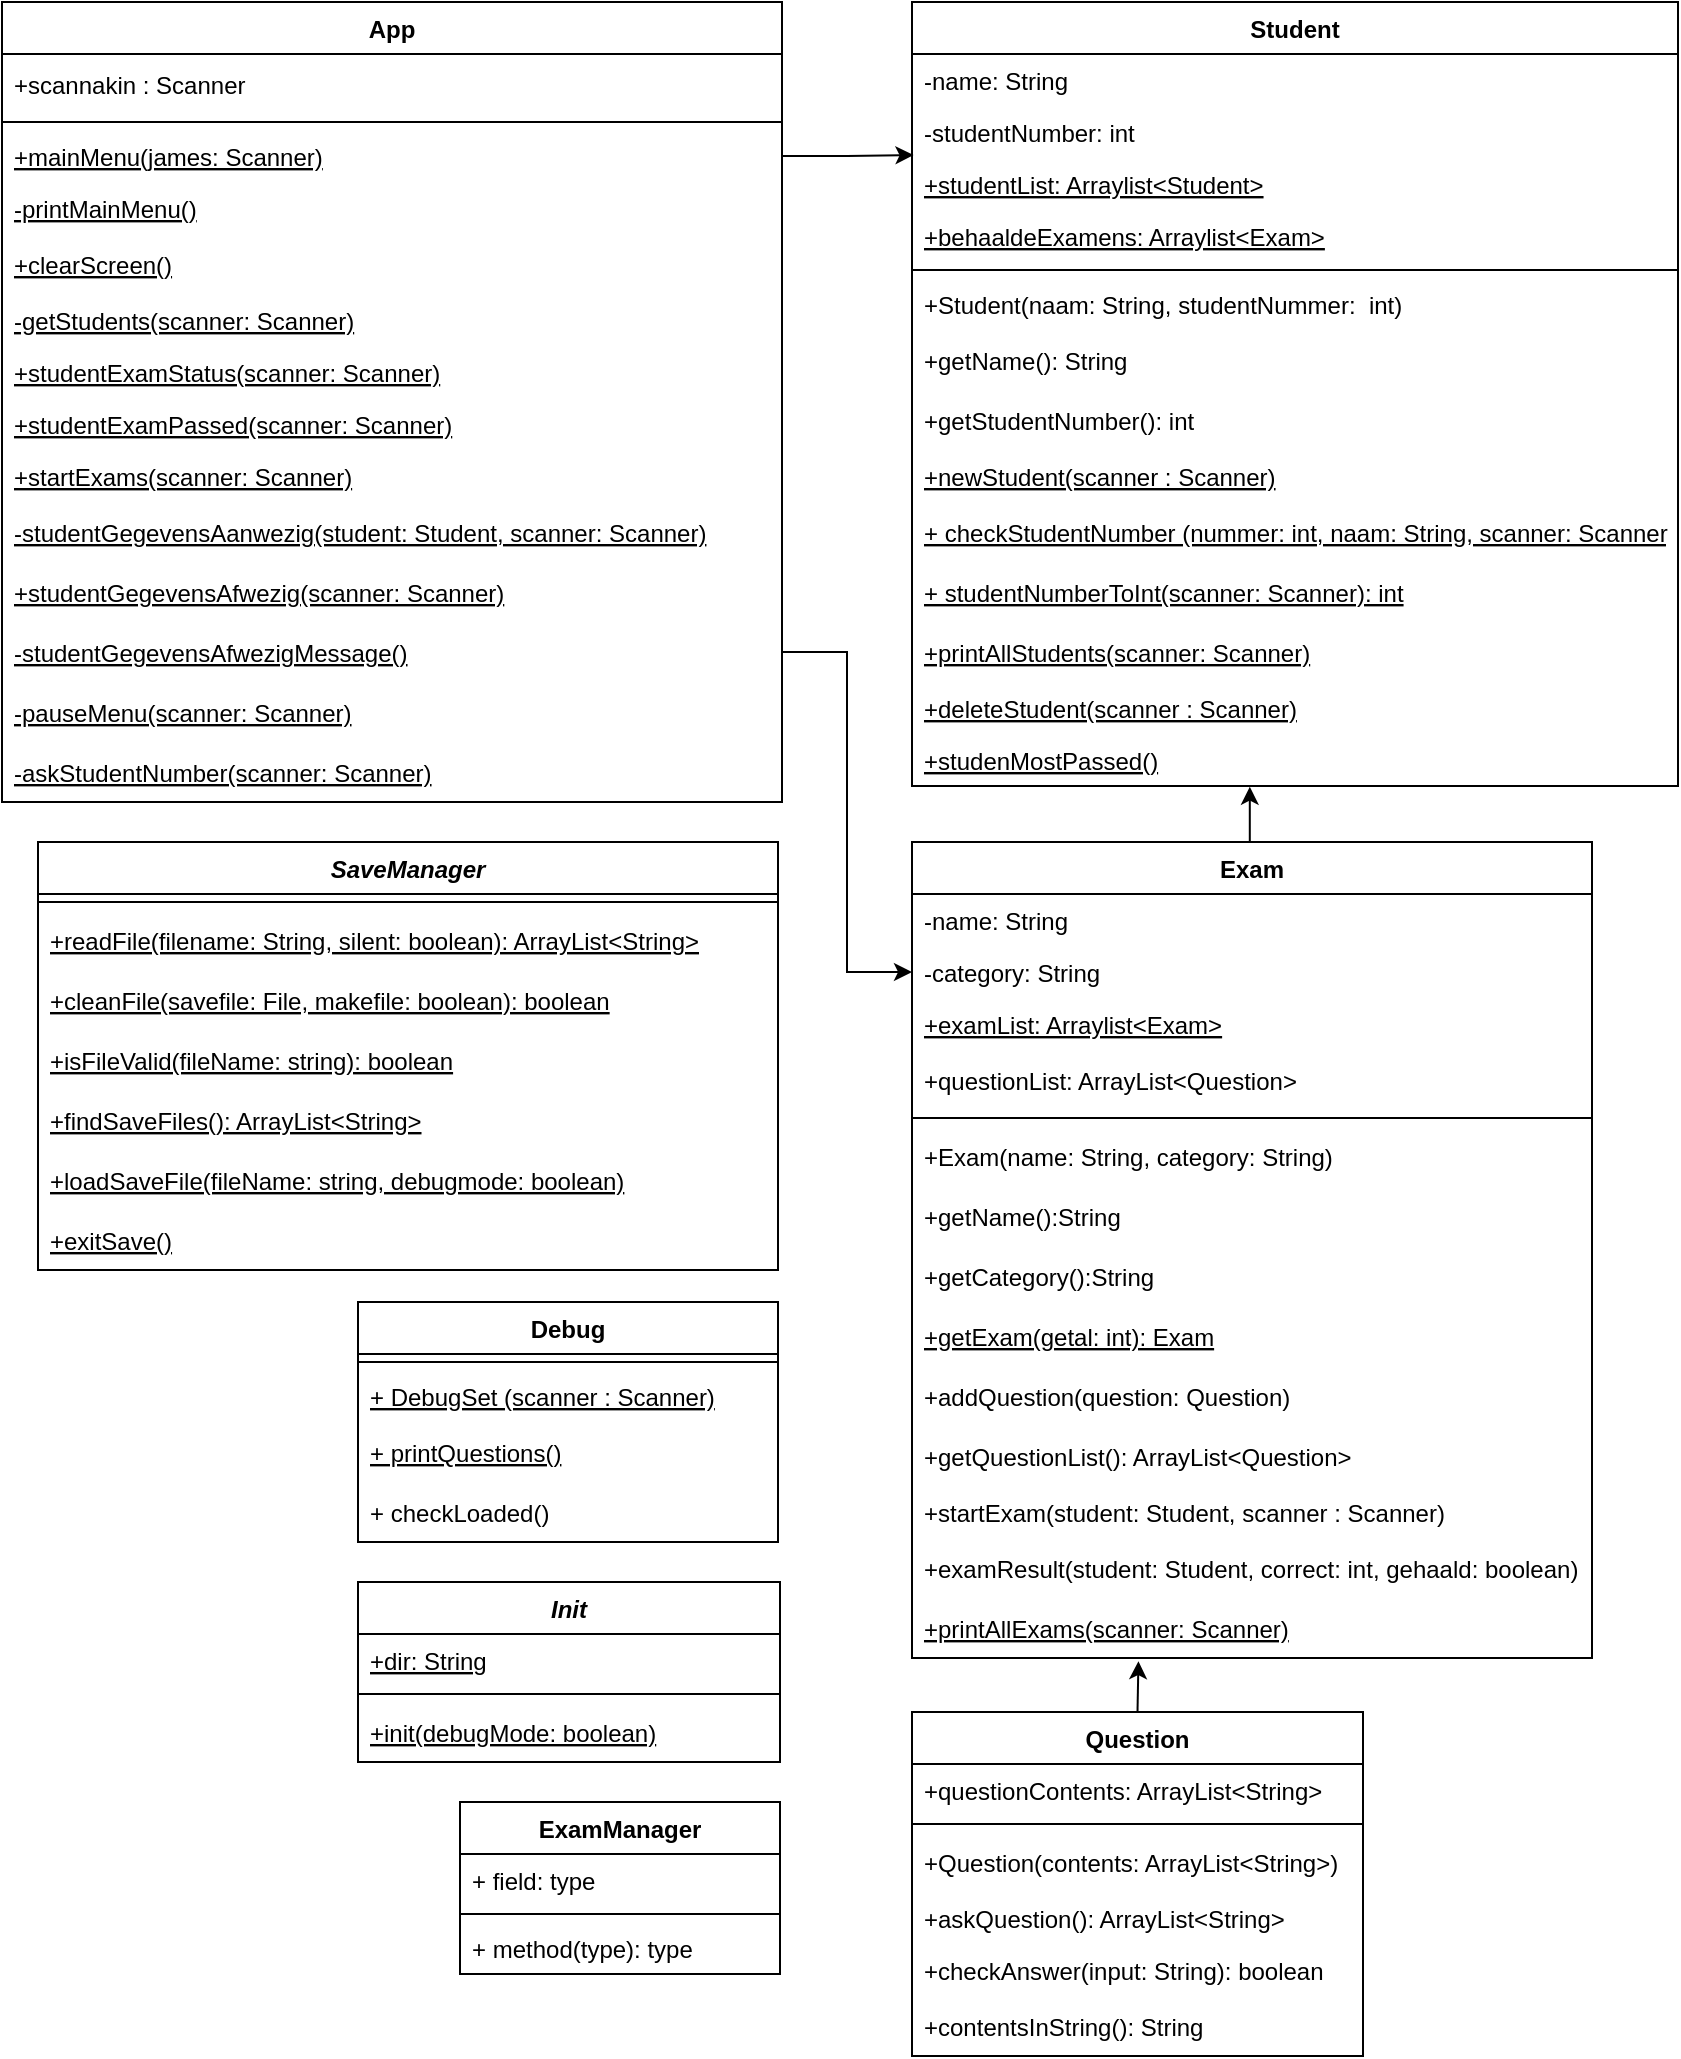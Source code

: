<mxfile version="17.4.0" type="github">
  <diagram id="8I2CmzhelA5MCaDlNnXx" name="Page-1">
    <mxGraphModel dx="981" dy="548" grid="1" gridSize="10" guides="1" tooltips="1" connect="1" arrows="1" fold="1" page="1" pageScale="1" pageWidth="850" pageHeight="1100" math="0" shadow="0">
      <root>
        <mxCell id="0" />
        <mxCell id="1" parent="0" />
        <mxCell id="IUDxcDOe4H3WORA1nVKD-45" value="Student" style="swimlane;fontStyle=1;align=center;verticalAlign=top;childLayout=stackLayout;horizontal=1;startSize=26;horizontalStack=0;resizeParent=1;resizeParentMax=0;resizeLast=0;collapsible=1;marginBottom=0;" parent="1" vertex="1">
          <mxGeometry x="459" y="30" width="383" height="392" as="geometry" />
        </mxCell>
        <mxCell id="IUDxcDOe4H3WORA1nVKD-46" value="-name: String" style="text;strokeColor=none;fillColor=none;align=left;verticalAlign=top;spacingLeft=4;spacingRight=4;overflow=hidden;rotatable=0;points=[[0,0.5],[1,0.5]];portConstraint=eastwest;" parent="IUDxcDOe4H3WORA1nVKD-45" vertex="1">
          <mxGeometry y="26" width="383" height="26" as="geometry" />
        </mxCell>
        <mxCell id="IUDxcDOe4H3WORA1nVKD-47" value="-studentNumber: int" style="text;strokeColor=none;fillColor=none;align=left;verticalAlign=top;spacingLeft=4;spacingRight=4;overflow=hidden;rotatable=0;points=[[0,0.5],[1,0.5]];portConstraint=eastwest;" parent="IUDxcDOe4H3WORA1nVKD-45" vertex="1">
          <mxGeometry y="52" width="383" height="26" as="geometry" />
        </mxCell>
        <mxCell id="OVTsEQFIvY51fF4gTyis-31" value="+studentList: Arraylist&lt;Student&gt;" style="text;strokeColor=none;fillColor=none;align=left;verticalAlign=top;spacingLeft=4;spacingRight=4;overflow=hidden;rotatable=0;points=[[0,0.5],[1,0.5]];portConstraint=eastwest;fontStyle=4" parent="IUDxcDOe4H3WORA1nVKD-45" vertex="1">
          <mxGeometry y="78" width="383" height="26" as="geometry" />
        </mxCell>
        <mxCell id="IUDxcDOe4H3WORA1nVKD-92" value="+behaaldeExamens: Arraylist&lt;Exam&gt;" style="text;strokeColor=none;fillColor=none;align=left;verticalAlign=top;spacingLeft=4;spacingRight=4;overflow=hidden;rotatable=0;points=[[0,0.5],[1,0.5]];portConstraint=eastwest;fontStyle=4" parent="IUDxcDOe4H3WORA1nVKD-45" vertex="1">
          <mxGeometry y="104" width="383" height="26" as="geometry" />
        </mxCell>
        <mxCell id="IUDxcDOe4H3WORA1nVKD-48" value="" style="line;strokeWidth=1;fillColor=none;align=left;verticalAlign=middle;spacingTop=-1;spacingLeft=3;spacingRight=3;rotatable=0;labelPosition=right;points=[];portConstraint=eastwest;" parent="IUDxcDOe4H3WORA1nVKD-45" vertex="1">
          <mxGeometry y="130" width="383" height="8" as="geometry" />
        </mxCell>
        <mxCell id="IUDxcDOe4H3WORA1nVKD-49" value="+Student(naam: String, studentNummer:  int)" style="text;strokeColor=none;fillColor=none;align=left;verticalAlign=top;spacingLeft=4;spacingRight=4;overflow=hidden;rotatable=0;points=[[0,0.5],[1,0.5]];portConstraint=eastwest;" parent="IUDxcDOe4H3WORA1nVKD-45" vertex="1">
          <mxGeometry y="138" width="383" height="26" as="geometry" />
        </mxCell>
        <mxCell id="OVTsEQFIvY51fF4gTyis-33" value="+getName(): String" style="text;strokeColor=none;fillColor=none;align=left;verticalAlign=middle;spacingLeft=4;spacingRight=4;overflow=hidden;points=[[0,0.5],[1,0.5]];portConstraint=eastwest;rotatable=0;" parent="IUDxcDOe4H3WORA1nVKD-45" vertex="1">
          <mxGeometry y="164" width="383" height="30" as="geometry" />
        </mxCell>
        <mxCell id="OVTsEQFIvY51fF4gTyis-32" value="+getStudentNumber(): int" style="text;strokeColor=none;fillColor=none;align=left;verticalAlign=middle;spacingLeft=4;spacingRight=4;overflow=hidden;points=[[0,0.5],[1,0.5]];portConstraint=eastwest;rotatable=0;" parent="IUDxcDOe4H3WORA1nVKD-45" vertex="1">
          <mxGeometry y="194" width="383" height="30" as="geometry" />
        </mxCell>
        <mxCell id="IUDxcDOe4H3WORA1nVKD-62" value="+newStudent(scanner : Scanner)" style="text;strokeColor=none;fillColor=none;align=left;verticalAlign=top;spacingLeft=4;spacingRight=4;overflow=hidden;rotatable=0;points=[[0,0.5],[1,0.5]];portConstraint=eastwest;fontStyle=4" parent="IUDxcDOe4H3WORA1nVKD-45" vertex="1">
          <mxGeometry y="224" width="383" height="26" as="geometry" />
        </mxCell>
        <mxCell id="t63DMM5R3EJgXKr6WPt3-22" value="+ checkStudentNumber (nummer: int, naam: String, scanner: Scanner)" style="text;strokeColor=none;fillColor=none;align=left;verticalAlign=middle;spacingLeft=4;spacingRight=4;overflow=hidden;points=[[0,0.5],[1,0.5]];portConstraint=eastwest;rotatable=0;fontStyle=4" vertex="1" parent="IUDxcDOe4H3WORA1nVKD-45">
          <mxGeometry y="250" width="383" height="30" as="geometry" />
        </mxCell>
        <mxCell id="t63DMM5R3EJgXKr6WPt3-23" value="+ studentNumberToInt(scanner: Scanner): int" style="text;strokeColor=none;fillColor=none;align=left;verticalAlign=middle;spacingLeft=4;spacingRight=4;overflow=hidden;points=[[0,0.5],[1,0.5]];portConstraint=eastwest;rotatable=0;fontStyle=4" vertex="1" parent="IUDxcDOe4H3WORA1nVKD-45">
          <mxGeometry y="280" width="383" height="30" as="geometry" />
        </mxCell>
        <mxCell id="t63DMM5R3EJgXKr6WPt3-24" value="+printAllStudents(scanner: Scanner)" style="text;strokeColor=none;fillColor=none;align=left;verticalAlign=middle;spacingLeft=4;spacingRight=4;overflow=hidden;points=[[0,0.5],[1,0.5]];portConstraint=eastwest;rotatable=0;fontStyle=4" vertex="1" parent="IUDxcDOe4H3WORA1nVKD-45">
          <mxGeometry y="310" width="383" height="30" as="geometry" />
        </mxCell>
        <mxCell id="IUDxcDOe4H3WORA1nVKD-63" value="+deleteStudent(scanner : Scanner)" style="text;strokeColor=none;fillColor=none;align=left;verticalAlign=top;spacingLeft=4;spacingRight=4;overflow=hidden;rotatable=0;points=[[0,0.5],[1,0.5]];portConstraint=eastwest;fontStyle=4" parent="IUDxcDOe4H3WORA1nVKD-45" vertex="1">
          <mxGeometry y="340" width="383" height="26" as="geometry" />
        </mxCell>
        <mxCell id="IUDxcDOe4H3WORA1nVKD-50" value="+studenMostPassed()" style="text;strokeColor=none;fillColor=none;align=left;verticalAlign=top;spacingLeft=4;spacingRight=4;overflow=hidden;rotatable=0;points=[[0,0.5],[1,0.5]];portConstraint=eastwest;fontStyle=4" parent="IUDxcDOe4H3WORA1nVKD-45" vertex="1">
          <mxGeometry y="366" width="383" height="26" as="geometry" />
        </mxCell>
        <mxCell id="t63DMM5R3EJgXKr6WPt3-28" style="edgeStyle=orthogonalEdgeStyle;rounded=0;orthogonalLoop=1;jettySize=auto;html=1;exitX=0.5;exitY=0;exitDx=0;exitDy=0;entryX=0.441;entryY=1.013;entryDx=0;entryDy=0;entryPerimeter=0;" edge="1" parent="1" source="IUDxcDOe4H3WORA1nVKD-51" target="IUDxcDOe4H3WORA1nVKD-50">
          <mxGeometry relative="1" as="geometry" />
        </mxCell>
        <mxCell id="IUDxcDOe4H3WORA1nVKD-51" value="Exam" style="swimlane;fontStyle=1;align=center;verticalAlign=top;childLayout=stackLayout;horizontal=1;startSize=26;horizontalStack=0;resizeParent=1;resizeParentMax=0;resizeLast=0;collapsible=1;marginBottom=0;" parent="1" vertex="1">
          <mxGeometry x="459" y="450" width="340" height="408" as="geometry" />
        </mxCell>
        <mxCell id="IUDxcDOe4H3WORA1nVKD-52" value="-name: String" style="text;strokeColor=none;fillColor=none;align=left;verticalAlign=top;spacingLeft=4;spacingRight=4;overflow=hidden;rotatable=0;points=[[0,0.5],[1,0.5]];portConstraint=eastwest;" parent="IUDxcDOe4H3WORA1nVKD-51" vertex="1">
          <mxGeometry y="26" width="340" height="26" as="geometry" />
        </mxCell>
        <mxCell id="IUDxcDOe4H3WORA1nVKD-53" value="-category: String" style="text;strokeColor=none;fillColor=none;align=left;verticalAlign=top;spacingLeft=4;spacingRight=4;overflow=hidden;rotatable=0;points=[[0,0.5],[1,0.5]];portConstraint=eastwest;" parent="IUDxcDOe4H3WORA1nVKD-51" vertex="1">
          <mxGeometry y="52" width="340" height="26" as="geometry" />
        </mxCell>
        <mxCell id="IUDxcDOe4H3WORA1nVKD-91" value="+examList: Arraylist&lt;Exam&gt;" style="text;strokeColor=none;fillColor=none;align=left;verticalAlign=top;spacingLeft=4;spacingRight=4;overflow=hidden;rotatable=0;points=[[0,0.5],[1,0.5]];portConstraint=eastwest;fontStyle=4" parent="IUDxcDOe4H3WORA1nVKD-51" vertex="1">
          <mxGeometry y="78" width="340" height="26" as="geometry" />
        </mxCell>
        <mxCell id="OVTsEQFIvY51fF4gTyis-37" value="+questionList: ArrayList&lt;Question&gt;" style="text;strokeColor=none;fillColor=none;align=left;verticalAlign=middle;spacingLeft=4;spacingRight=4;overflow=hidden;points=[[0,0.5],[1,0.5]];portConstraint=eastwest;rotatable=0;" parent="IUDxcDOe4H3WORA1nVKD-51" vertex="1">
          <mxGeometry y="104" width="340" height="30" as="geometry" />
        </mxCell>
        <mxCell id="IUDxcDOe4H3WORA1nVKD-54" value="" style="line;strokeWidth=1;fillColor=none;align=left;verticalAlign=middle;spacingTop=-1;spacingLeft=3;spacingRight=3;rotatable=0;labelPosition=right;points=[];portConstraint=eastwest;" parent="IUDxcDOe4H3WORA1nVKD-51" vertex="1">
          <mxGeometry y="134" width="340" height="8" as="geometry" />
        </mxCell>
        <mxCell id="OVTsEQFIvY51fF4gTyis-40" value="+Exam(name: String, category: String)" style="text;strokeColor=none;fillColor=none;align=left;verticalAlign=middle;spacingLeft=4;spacingRight=4;overflow=hidden;points=[[0,0.5],[1,0.5]];portConstraint=eastwest;rotatable=0;" parent="IUDxcDOe4H3WORA1nVKD-51" vertex="1">
          <mxGeometry y="142" width="340" height="30" as="geometry" />
        </mxCell>
        <mxCell id="OVTsEQFIvY51fF4gTyis-41" value="+getName():String" style="text;strokeColor=none;fillColor=none;align=left;verticalAlign=middle;spacingLeft=4;spacingRight=4;overflow=hidden;points=[[0,0.5],[1,0.5]];portConstraint=eastwest;rotatable=0;" parent="IUDxcDOe4H3WORA1nVKD-51" vertex="1">
          <mxGeometry y="172" width="340" height="30" as="geometry" />
        </mxCell>
        <mxCell id="OVTsEQFIvY51fF4gTyis-42" value="+getCategory():String" style="text;strokeColor=none;fillColor=none;align=left;verticalAlign=middle;spacingLeft=4;spacingRight=4;overflow=hidden;points=[[0,0.5],[1,0.5]];portConstraint=eastwest;rotatable=0;" parent="IUDxcDOe4H3WORA1nVKD-51" vertex="1">
          <mxGeometry y="202" width="340" height="30" as="geometry" />
        </mxCell>
        <mxCell id="wdkMRcKlB4A3LhLKudHC-2" value="+getExam(getal: int): Exam" style="text;strokeColor=none;fillColor=none;align=left;verticalAlign=middle;spacingLeft=4;spacingRight=4;overflow=hidden;points=[[0,0.5],[1,0.5]];portConstraint=eastwest;rotatable=0;fontStyle=4" parent="IUDxcDOe4H3WORA1nVKD-51" vertex="1">
          <mxGeometry y="232" width="340" height="30" as="geometry" />
        </mxCell>
        <mxCell id="wdkMRcKlB4A3LhLKudHC-3" value="+addQuestion(question: Question)" style="text;strokeColor=none;fillColor=none;align=left;verticalAlign=middle;spacingLeft=4;spacingRight=4;overflow=hidden;points=[[0,0.5],[1,0.5]];portConstraint=eastwest;rotatable=0;" parent="IUDxcDOe4H3WORA1nVKD-51" vertex="1">
          <mxGeometry y="262" width="340" height="30" as="geometry" />
        </mxCell>
        <mxCell id="wdkMRcKlB4A3LhLKudHC-4" value="+getQuestionList(): ArrayList&lt;Question&gt;" style="text;strokeColor=none;fillColor=none;align=left;verticalAlign=middle;spacingLeft=4;spacingRight=4;overflow=hidden;points=[[0,0.5],[1,0.5]];portConstraint=eastwest;rotatable=0;" parent="IUDxcDOe4H3WORA1nVKD-51" vertex="1">
          <mxGeometry y="292" width="340" height="30" as="geometry" />
        </mxCell>
        <mxCell id="IUDxcDOe4H3WORA1nVKD-55" value="+startExam(student: Student, scanner : Scanner)" style="text;strokeColor=none;fillColor=none;align=left;verticalAlign=top;spacingLeft=4;spacingRight=4;overflow=hidden;rotatable=0;points=[[0,0.5],[1,0.5]];portConstraint=eastwest;" parent="IUDxcDOe4H3WORA1nVKD-51" vertex="1">
          <mxGeometry y="322" width="340" height="26" as="geometry" />
        </mxCell>
        <mxCell id="t63DMM5R3EJgXKr6WPt3-9" value="+examResult(student: Student, correct: int, gehaald: boolean)" style="text;strokeColor=none;fillColor=none;align=left;verticalAlign=middle;spacingLeft=4;spacingRight=4;overflow=hidden;points=[[0,0.5],[1,0.5]];portConstraint=eastwest;rotatable=0;" vertex="1" parent="IUDxcDOe4H3WORA1nVKD-51">
          <mxGeometry y="348" width="340" height="30" as="geometry" />
        </mxCell>
        <mxCell id="t63DMM5R3EJgXKr6WPt3-10" value="+printAllExams(scanner: Scanner)" style="text;strokeColor=none;fillColor=none;align=left;verticalAlign=middle;spacingLeft=4;spacingRight=4;overflow=hidden;points=[[0,0.5],[1,0.5]];portConstraint=eastwest;rotatable=0;fontStyle=4" vertex="1" parent="IUDxcDOe4H3WORA1nVKD-51">
          <mxGeometry y="378" width="340" height="30" as="geometry" />
        </mxCell>
        <mxCell id="IUDxcDOe4H3WORA1nVKD-57" value="App" style="swimlane;fontStyle=1;align=center;verticalAlign=top;childLayout=stackLayout;horizontal=1;startSize=26;horizontalStack=0;resizeParent=1;resizeParentMax=0;resizeLast=0;collapsible=1;marginBottom=0;" parent="1" vertex="1">
          <mxGeometry x="4" y="30" width="390" height="400" as="geometry" />
        </mxCell>
        <mxCell id="g0ov7ipaIOcTevVOXK-h-1" value="+scannakin : Scanner" style="text;strokeColor=none;fillColor=none;align=left;verticalAlign=middle;spacingLeft=4;spacingRight=4;overflow=hidden;points=[[0,0.5],[1,0.5]];portConstraint=eastwest;rotatable=0;" parent="IUDxcDOe4H3WORA1nVKD-57" vertex="1">
          <mxGeometry y="26" width="390" height="30" as="geometry" />
        </mxCell>
        <mxCell id="IUDxcDOe4H3WORA1nVKD-58" value="" style="line;strokeWidth=1;fillColor=none;align=left;verticalAlign=middle;spacingTop=-1;spacingLeft=3;spacingRight=3;rotatable=0;labelPosition=right;points=[];portConstraint=eastwest;" parent="IUDxcDOe4H3WORA1nVKD-57" vertex="1">
          <mxGeometry y="56" width="390" height="8" as="geometry" />
        </mxCell>
        <mxCell id="IUDxcDOe4H3WORA1nVKD-59" value="+mainMenu(james: Scanner)" style="text;strokeColor=none;fillColor=none;align=left;verticalAlign=top;spacingLeft=4;spacingRight=4;overflow=hidden;rotatable=0;points=[[0,0.5],[1,0.5]];portConstraint=eastwest;fontStyle=4" parent="IUDxcDOe4H3WORA1nVKD-57" vertex="1">
          <mxGeometry y="64" width="390" height="26" as="geometry" />
        </mxCell>
        <mxCell id="OVTsEQFIvY51fF4gTyis-3" value="-printMainMenu()" style="text;strokeColor=none;fillColor=none;align=left;verticalAlign=top;spacingLeft=4;spacingRight=4;overflow=hidden;rotatable=0;points=[[0,0.5],[1,0.5]];portConstraint=eastwest;fontStyle=4" parent="IUDxcDOe4H3WORA1nVKD-57" vertex="1">
          <mxGeometry y="90" width="390" height="26" as="geometry" />
        </mxCell>
        <mxCell id="OVTsEQFIvY51fF4gTyis-6" value="+clearScreen()" style="text;strokeColor=none;fillColor=none;align=left;verticalAlign=middle;spacingLeft=4;spacingRight=4;overflow=hidden;points=[[0,0.5],[1,0.5]];portConstraint=eastwest;rotatable=0;fontStyle=4" parent="IUDxcDOe4H3WORA1nVKD-57" vertex="1">
          <mxGeometry y="116" width="390" height="30" as="geometry" />
        </mxCell>
        <mxCell id="IUDxcDOe4H3WORA1nVKD-61" value="-getStudents(scanner: Scanner)" style="text;strokeColor=none;fillColor=none;align=left;verticalAlign=top;spacingLeft=4;spacingRight=4;overflow=hidden;rotatable=0;points=[[0,0.5],[1,0.5]];portConstraint=eastwest;fontStyle=4" parent="IUDxcDOe4H3WORA1nVKD-57" vertex="1">
          <mxGeometry y="146" width="390" height="26" as="geometry" />
        </mxCell>
        <mxCell id="IUDxcDOe4H3WORA1nVKD-65" value="+studentExamStatus(scanner: Scanner)" style="text;strokeColor=none;fillColor=none;align=left;verticalAlign=top;spacingLeft=4;spacingRight=4;overflow=hidden;rotatable=0;points=[[0,0.5],[1,0.5]];portConstraint=eastwest;fontStyle=4" parent="IUDxcDOe4H3WORA1nVKD-57" vertex="1">
          <mxGeometry y="172" width="390" height="26" as="geometry" />
        </mxCell>
        <mxCell id="IUDxcDOe4H3WORA1nVKD-66" value="+studentExamPassed(scanner: Scanner)" style="text;strokeColor=none;fillColor=none;align=left;verticalAlign=top;spacingLeft=4;spacingRight=4;overflow=hidden;rotatable=0;points=[[0,0.5],[1,0.5]];portConstraint=eastwest;fontStyle=4" parent="IUDxcDOe4H3WORA1nVKD-57" vertex="1">
          <mxGeometry y="198" width="390" height="26" as="geometry" />
        </mxCell>
        <mxCell id="IUDxcDOe4H3WORA1nVKD-64" value="+startExams(scanner: Scanner)" style="text;strokeColor=none;fillColor=none;align=left;verticalAlign=top;spacingLeft=4;spacingRight=4;overflow=hidden;rotatable=0;points=[[0,0.5],[1,0.5]];portConstraint=eastwest;fontStyle=4" parent="IUDxcDOe4H3WORA1nVKD-57" vertex="1">
          <mxGeometry y="224" width="390" height="26" as="geometry" />
        </mxCell>
        <mxCell id="OVTsEQFIvY51fF4gTyis-30" value="-studentGegevensAanwezig(student: Student, scanner: Scanner)" style="text;strokeColor=none;fillColor=none;align=left;verticalAlign=middle;spacingLeft=4;spacingRight=4;overflow=hidden;points=[[0,0.5],[1,0.5]];portConstraint=eastwest;rotatable=0;fontStyle=4" parent="IUDxcDOe4H3WORA1nVKD-57" vertex="1">
          <mxGeometry y="250" width="390" height="30" as="geometry" />
        </mxCell>
        <mxCell id="t63DMM5R3EJgXKr6WPt3-8" value="+studentGegevensAfwezig(scanner: Scanner)" style="text;strokeColor=none;fillColor=none;align=left;verticalAlign=middle;spacingLeft=4;spacingRight=4;overflow=hidden;points=[[0,0.5],[1,0.5]];portConstraint=eastwest;rotatable=0;fontStyle=4" vertex="1" parent="IUDxcDOe4H3WORA1nVKD-57">
          <mxGeometry y="280" width="390" height="30" as="geometry" />
        </mxCell>
        <mxCell id="OVTsEQFIvY51fF4gTyis-22" value="-studentGegevensAfwezigMessage()" style="text;strokeColor=none;fillColor=none;align=left;verticalAlign=middle;spacingLeft=4;spacingRight=4;overflow=hidden;points=[[0,0.5],[1,0.5]];portConstraint=eastwest;rotatable=0;fontStyle=4" parent="IUDxcDOe4H3WORA1nVKD-57" vertex="1">
          <mxGeometry y="310" width="390" height="30" as="geometry" />
        </mxCell>
        <mxCell id="wdkMRcKlB4A3LhLKudHC-1" value="-pauseMenu(scanner: Scanner)" style="text;strokeColor=none;fillColor=none;align=left;verticalAlign=middle;spacingLeft=4;spacingRight=4;overflow=hidden;points=[[0,0.5],[1,0.5]];portConstraint=eastwest;rotatable=0;fontStyle=4" parent="IUDxcDOe4H3WORA1nVKD-57" vertex="1">
          <mxGeometry y="340" width="390" height="30" as="geometry" />
        </mxCell>
        <mxCell id="t63DMM5R3EJgXKr6WPt3-7" value="-askStudentNumber(scanner: Scanner)" style="text;strokeColor=none;fillColor=none;align=left;verticalAlign=middle;spacingLeft=4;spacingRight=4;overflow=hidden;points=[[0,0.5],[1,0.5]];portConstraint=eastwest;rotatable=0;fontStyle=4" vertex="1" parent="IUDxcDOe4H3WORA1nVKD-57">
          <mxGeometry y="370" width="390" height="30" as="geometry" />
        </mxCell>
        <mxCell id="t63DMM5R3EJgXKr6WPt3-27" style="edgeStyle=orthogonalEdgeStyle;rounded=0;orthogonalLoop=1;jettySize=auto;html=1;exitX=0.5;exitY=0;exitDx=0;exitDy=0;entryX=0.333;entryY=1.053;entryDx=0;entryDy=0;entryPerimeter=0;" edge="1" parent="1" source="IUDxcDOe4H3WORA1nVKD-68" target="t63DMM5R3EJgXKr6WPt3-10">
          <mxGeometry relative="1" as="geometry" />
        </mxCell>
        <mxCell id="IUDxcDOe4H3WORA1nVKD-68" value="Question" style="swimlane;fontStyle=1;align=center;verticalAlign=top;childLayout=stackLayout;horizontal=1;startSize=26;horizontalStack=0;resizeParent=1;resizeParentMax=0;resizeLast=0;collapsible=1;marginBottom=0;" parent="1" vertex="1">
          <mxGeometry x="459" y="885" width="225.5" height="172" as="geometry" />
        </mxCell>
        <mxCell id="OVTsEQFIvY51fF4gTyis-34" value="+questionContents: ArrayList&lt;String&gt;" style="text;strokeColor=none;fillColor=none;align=left;verticalAlign=top;spacingLeft=4;spacingRight=4;overflow=hidden;rotatable=0;points=[[0,0.5],[1,0.5]];portConstraint=eastwest;" parent="IUDxcDOe4H3WORA1nVKD-68" vertex="1">
          <mxGeometry y="26" width="225.5" height="26" as="geometry" />
        </mxCell>
        <mxCell id="IUDxcDOe4H3WORA1nVKD-70" value="" style="line;strokeWidth=1;fillColor=none;align=left;verticalAlign=middle;spacingTop=-1;spacingLeft=3;spacingRight=3;rotatable=0;labelPosition=right;points=[];portConstraint=eastwest;" parent="IUDxcDOe4H3WORA1nVKD-68" vertex="1">
          <mxGeometry y="52" width="225.5" height="8" as="geometry" />
        </mxCell>
        <mxCell id="OVTsEQFIvY51fF4gTyis-35" value="+Question(contents: ArrayList&lt;String&gt;)" style="text;strokeColor=none;fillColor=none;align=left;verticalAlign=middle;spacingLeft=4;spacingRight=4;overflow=hidden;points=[[0,0.5],[1,0.5]];portConstraint=eastwest;rotatable=0;" parent="IUDxcDOe4H3WORA1nVKD-68" vertex="1">
          <mxGeometry y="60" width="225.5" height="30" as="geometry" />
        </mxCell>
        <mxCell id="IUDxcDOe4H3WORA1nVKD-71" value="+askQuestion(): ArrayList&lt;String&gt;" style="text;strokeColor=none;fillColor=none;align=left;verticalAlign=top;spacingLeft=4;spacingRight=4;overflow=hidden;rotatable=0;points=[[0,0.5],[1,0.5]];portConstraint=eastwest;" parent="IUDxcDOe4H3WORA1nVKD-68" vertex="1">
          <mxGeometry y="90" width="225.5" height="26" as="geometry" />
        </mxCell>
        <mxCell id="IUDxcDOe4H3WORA1nVKD-72" value="+checkAnswer(input: String): boolean&#xa;" style="text;strokeColor=none;fillColor=none;align=left;verticalAlign=top;spacingLeft=4;spacingRight=4;overflow=hidden;rotatable=0;points=[[0,0.5],[1,0.5]];portConstraint=eastwest;" parent="IUDxcDOe4H3WORA1nVKD-68" vertex="1">
          <mxGeometry y="116" width="225.5" height="26" as="geometry" />
        </mxCell>
        <mxCell id="AXEN0CSOGZSYDrK3y6RF-20" value="+contentsInString(): String" style="text;strokeColor=none;fillColor=none;align=left;verticalAlign=middle;spacingLeft=4;spacingRight=4;overflow=hidden;points=[[0,0.5],[1,0.5]];portConstraint=eastwest;rotatable=0;" parent="IUDxcDOe4H3WORA1nVKD-68" vertex="1">
          <mxGeometry y="142" width="225.5" height="30" as="geometry" />
        </mxCell>
        <mxCell id="OVTsEQFIvY51fF4gTyis-11" value="SaveManager" style="swimlane;fontStyle=3;align=center;verticalAlign=top;childLayout=stackLayout;horizontal=1;startSize=26;horizontalStack=0;resizeParent=1;resizeParentMax=0;resizeLast=0;collapsible=1;marginBottom=0;" parent="1" vertex="1">
          <mxGeometry x="22" y="450" width="370" height="214" as="geometry" />
        </mxCell>
        <mxCell id="OVTsEQFIvY51fF4gTyis-13" value="" style="line;strokeWidth=1;fillColor=none;align=left;verticalAlign=middle;spacingTop=-1;spacingLeft=3;spacingRight=3;rotatable=0;labelPosition=right;points=[];portConstraint=eastwest;" parent="OVTsEQFIvY51fF4gTyis-11" vertex="1">
          <mxGeometry y="26" width="370" height="8" as="geometry" />
        </mxCell>
        <mxCell id="AXEN0CSOGZSYDrK3y6RF-21" value="+readFile(filename: String, silent: boolean): ArrayList&lt;String&gt;" style="text;strokeColor=none;fillColor=none;align=left;verticalAlign=middle;spacingLeft=4;spacingRight=4;overflow=hidden;points=[[0,0.5],[1,0.5]];portConstraint=eastwest;rotatable=0;fontStyle=4" parent="OVTsEQFIvY51fF4gTyis-11" vertex="1">
          <mxGeometry y="34" width="370" height="30" as="geometry" />
        </mxCell>
        <mxCell id="OVTsEQFIvY51fF4gTyis-21" value="+cleanFile(savefile: File, makefile: boolean): boolean" style="text;strokeColor=none;fillColor=none;align=left;verticalAlign=middle;spacingLeft=4;spacingRight=4;overflow=hidden;points=[[0,0.5],[1,0.5]];portConstraint=eastwest;rotatable=0;fontStyle=4" parent="OVTsEQFIvY51fF4gTyis-11" vertex="1">
          <mxGeometry y="64" width="370" height="30" as="geometry" />
        </mxCell>
        <mxCell id="AXEN0CSOGZSYDrK3y6RF-22" value="+isFileValid(fileName: string): boolean" style="text;strokeColor=none;fillColor=none;align=left;verticalAlign=middle;spacingLeft=4;spacingRight=4;overflow=hidden;points=[[0,0.5],[1,0.5]];portConstraint=eastwest;rotatable=0;fontStyle=4" parent="OVTsEQFIvY51fF4gTyis-11" vertex="1">
          <mxGeometry y="94" width="370" height="30" as="geometry" />
        </mxCell>
        <mxCell id="AXEN0CSOGZSYDrK3y6RF-23" value="+findSaveFiles(): ArrayList&lt;String&gt;" style="text;strokeColor=none;fillColor=none;align=left;verticalAlign=middle;spacingLeft=4;spacingRight=4;overflow=hidden;points=[[0,0.5],[1,0.5]];portConstraint=eastwest;rotatable=0;fontStyle=4" parent="OVTsEQFIvY51fF4gTyis-11" vertex="1">
          <mxGeometry y="124" width="370" height="30" as="geometry" />
        </mxCell>
        <mxCell id="AXEN0CSOGZSYDrK3y6RF-24" value="+loadSaveFile(fileName: string, debugmode: boolean)" style="text;strokeColor=none;fillColor=none;align=left;verticalAlign=middle;spacingLeft=4;spacingRight=4;overflow=hidden;points=[[0,0.5],[1,0.5]];portConstraint=eastwest;rotatable=0;fontStyle=4" parent="OVTsEQFIvY51fF4gTyis-11" vertex="1">
          <mxGeometry y="154" width="370" height="30" as="geometry" />
        </mxCell>
        <mxCell id="AXEN0CSOGZSYDrK3y6RF-27" value="+exitSave()" style="text;strokeColor=none;fillColor=none;align=left;verticalAlign=middle;spacingLeft=4;spacingRight=4;overflow=hidden;points=[[0,0.5],[1,0.5]];portConstraint=eastwest;rotatable=0;fontStyle=4" parent="OVTsEQFIvY51fF4gTyis-11" vertex="1">
          <mxGeometry y="184" width="370" height="30" as="geometry" />
        </mxCell>
        <mxCell id="AXEN0CSOGZSYDrK3y6RF-7" value="Init" style="swimlane;fontStyle=3;align=center;verticalAlign=top;childLayout=stackLayout;horizontal=1;startSize=26;horizontalStack=0;resizeParent=1;resizeParentMax=0;resizeLast=0;collapsible=1;marginBottom=0;" parent="1" vertex="1">
          <mxGeometry x="182" y="820" width="211" height="90" as="geometry" />
        </mxCell>
        <mxCell id="AXEN0CSOGZSYDrK3y6RF-8" value="+dir: String" style="text;strokeColor=none;fillColor=none;align=left;verticalAlign=top;spacingLeft=4;spacingRight=4;overflow=hidden;rotatable=0;points=[[0,0.5],[1,0.5]];portConstraint=eastwest;fontStyle=4" parent="AXEN0CSOGZSYDrK3y6RF-7" vertex="1">
          <mxGeometry y="26" width="211" height="26" as="geometry" />
        </mxCell>
        <mxCell id="AXEN0CSOGZSYDrK3y6RF-10" value="" style="line;strokeWidth=1;fillColor=none;align=left;verticalAlign=middle;spacingTop=-1;spacingLeft=3;spacingRight=3;rotatable=0;labelPosition=right;points=[];portConstraint=eastwest;" parent="AXEN0CSOGZSYDrK3y6RF-7" vertex="1">
          <mxGeometry y="52" width="211" height="8" as="geometry" />
        </mxCell>
        <mxCell id="AXEN0CSOGZSYDrK3y6RF-11" value="+init(debugMode: boolean)" style="text;strokeColor=none;fillColor=none;align=left;verticalAlign=middle;spacingLeft=4;spacingRight=4;overflow=hidden;points=[[0,0.5],[1,0.5]];portConstraint=eastwest;rotatable=0;fontStyle=4" parent="AXEN0CSOGZSYDrK3y6RF-7" vertex="1">
          <mxGeometry y="60" width="211" height="30" as="geometry" />
        </mxCell>
        <mxCell id="t63DMM5R3EJgXKr6WPt3-1" value="Debug" style="swimlane;fontStyle=1;align=center;verticalAlign=top;childLayout=stackLayout;horizontal=1;startSize=26;horizontalStack=0;resizeParent=1;resizeParentMax=0;resizeLast=0;collapsible=1;marginBottom=0;" vertex="1" parent="1">
          <mxGeometry x="182" y="680" width="210" height="120" as="geometry" />
        </mxCell>
        <mxCell id="t63DMM5R3EJgXKr6WPt3-3" value="" style="line;strokeWidth=1;fillColor=none;align=left;verticalAlign=middle;spacingTop=-1;spacingLeft=3;spacingRight=3;rotatable=0;labelPosition=right;points=[];portConstraint=eastwest;" vertex="1" parent="t63DMM5R3EJgXKr6WPt3-1">
          <mxGeometry y="26" width="210" height="8" as="geometry" />
        </mxCell>
        <mxCell id="t63DMM5R3EJgXKr6WPt3-4" value="+ DebugSet (scanner : Scanner)" style="text;strokeColor=none;fillColor=none;align=left;verticalAlign=top;spacingLeft=4;spacingRight=4;overflow=hidden;rotatable=0;points=[[0,0.5],[1,0.5]];portConstraint=eastwest;fontStyle=4" vertex="1" parent="t63DMM5R3EJgXKr6WPt3-1">
          <mxGeometry y="34" width="210" height="26" as="geometry" />
        </mxCell>
        <mxCell id="t63DMM5R3EJgXKr6WPt3-5" value="+ printQuestions()" style="text;strokeColor=none;fillColor=none;align=left;verticalAlign=middle;spacingLeft=4;spacingRight=4;overflow=hidden;points=[[0,0.5],[1,0.5]];portConstraint=eastwest;rotatable=0;fontStyle=4" vertex="1" parent="t63DMM5R3EJgXKr6WPt3-1">
          <mxGeometry y="60" width="210" height="30" as="geometry" />
        </mxCell>
        <mxCell id="t63DMM5R3EJgXKr6WPt3-6" value="+ checkLoaded()" style="text;strokeColor=none;fillColor=none;align=left;verticalAlign=middle;spacingLeft=4;spacingRight=4;overflow=hidden;points=[[0,0.5],[1,0.5]];portConstraint=eastwest;rotatable=0;" vertex="1" parent="t63DMM5R3EJgXKr6WPt3-1">
          <mxGeometry y="90" width="210" height="30" as="geometry" />
        </mxCell>
        <mxCell id="t63DMM5R3EJgXKr6WPt3-13" value="ExamManager" style="swimlane;fontStyle=1;align=center;verticalAlign=top;childLayout=stackLayout;horizontal=1;startSize=26;horizontalStack=0;resizeParent=1;resizeParentMax=0;resizeLast=0;collapsible=1;marginBottom=0;" vertex="1" parent="1">
          <mxGeometry x="233" y="930" width="160" height="86" as="geometry" />
        </mxCell>
        <mxCell id="t63DMM5R3EJgXKr6WPt3-14" value="+ field: type" style="text;strokeColor=none;fillColor=none;align=left;verticalAlign=top;spacingLeft=4;spacingRight=4;overflow=hidden;rotatable=0;points=[[0,0.5],[1,0.5]];portConstraint=eastwest;" vertex="1" parent="t63DMM5R3EJgXKr6WPt3-13">
          <mxGeometry y="26" width="160" height="26" as="geometry" />
        </mxCell>
        <mxCell id="t63DMM5R3EJgXKr6WPt3-15" value="" style="line;strokeWidth=1;fillColor=none;align=left;verticalAlign=middle;spacingTop=-1;spacingLeft=3;spacingRight=3;rotatable=0;labelPosition=right;points=[];portConstraint=eastwest;" vertex="1" parent="t63DMM5R3EJgXKr6WPt3-13">
          <mxGeometry y="52" width="160" height="8" as="geometry" />
        </mxCell>
        <mxCell id="t63DMM5R3EJgXKr6WPt3-16" value="+ method(type): type" style="text;strokeColor=none;fillColor=none;align=left;verticalAlign=top;spacingLeft=4;spacingRight=4;overflow=hidden;rotatable=0;points=[[0,0.5],[1,0.5]];portConstraint=eastwest;" vertex="1" parent="t63DMM5R3EJgXKr6WPt3-13">
          <mxGeometry y="60" width="160" height="26" as="geometry" />
        </mxCell>
        <mxCell id="t63DMM5R3EJgXKr6WPt3-25" style="edgeStyle=orthogonalEdgeStyle;rounded=0;orthogonalLoop=1;jettySize=auto;html=1;exitX=1;exitY=0.5;exitDx=0;exitDy=0;entryX=0.002;entryY=-0.058;entryDx=0;entryDy=0;entryPerimeter=0;" edge="1" parent="1" source="IUDxcDOe4H3WORA1nVKD-59" target="OVTsEQFIvY51fF4gTyis-31">
          <mxGeometry relative="1" as="geometry" />
        </mxCell>
        <mxCell id="t63DMM5R3EJgXKr6WPt3-26" style="edgeStyle=orthogonalEdgeStyle;rounded=0;orthogonalLoop=1;jettySize=auto;html=1;exitX=1;exitY=0.5;exitDx=0;exitDy=0;" edge="1" parent="1" source="OVTsEQFIvY51fF4gTyis-22" target="IUDxcDOe4H3WORA1nVKD-53">
          <mxGeometry relative="1" as="geometry" />
        </mxCell>
      </root>
    </mxGraphModel>
  </diagram>
</mxfile>

